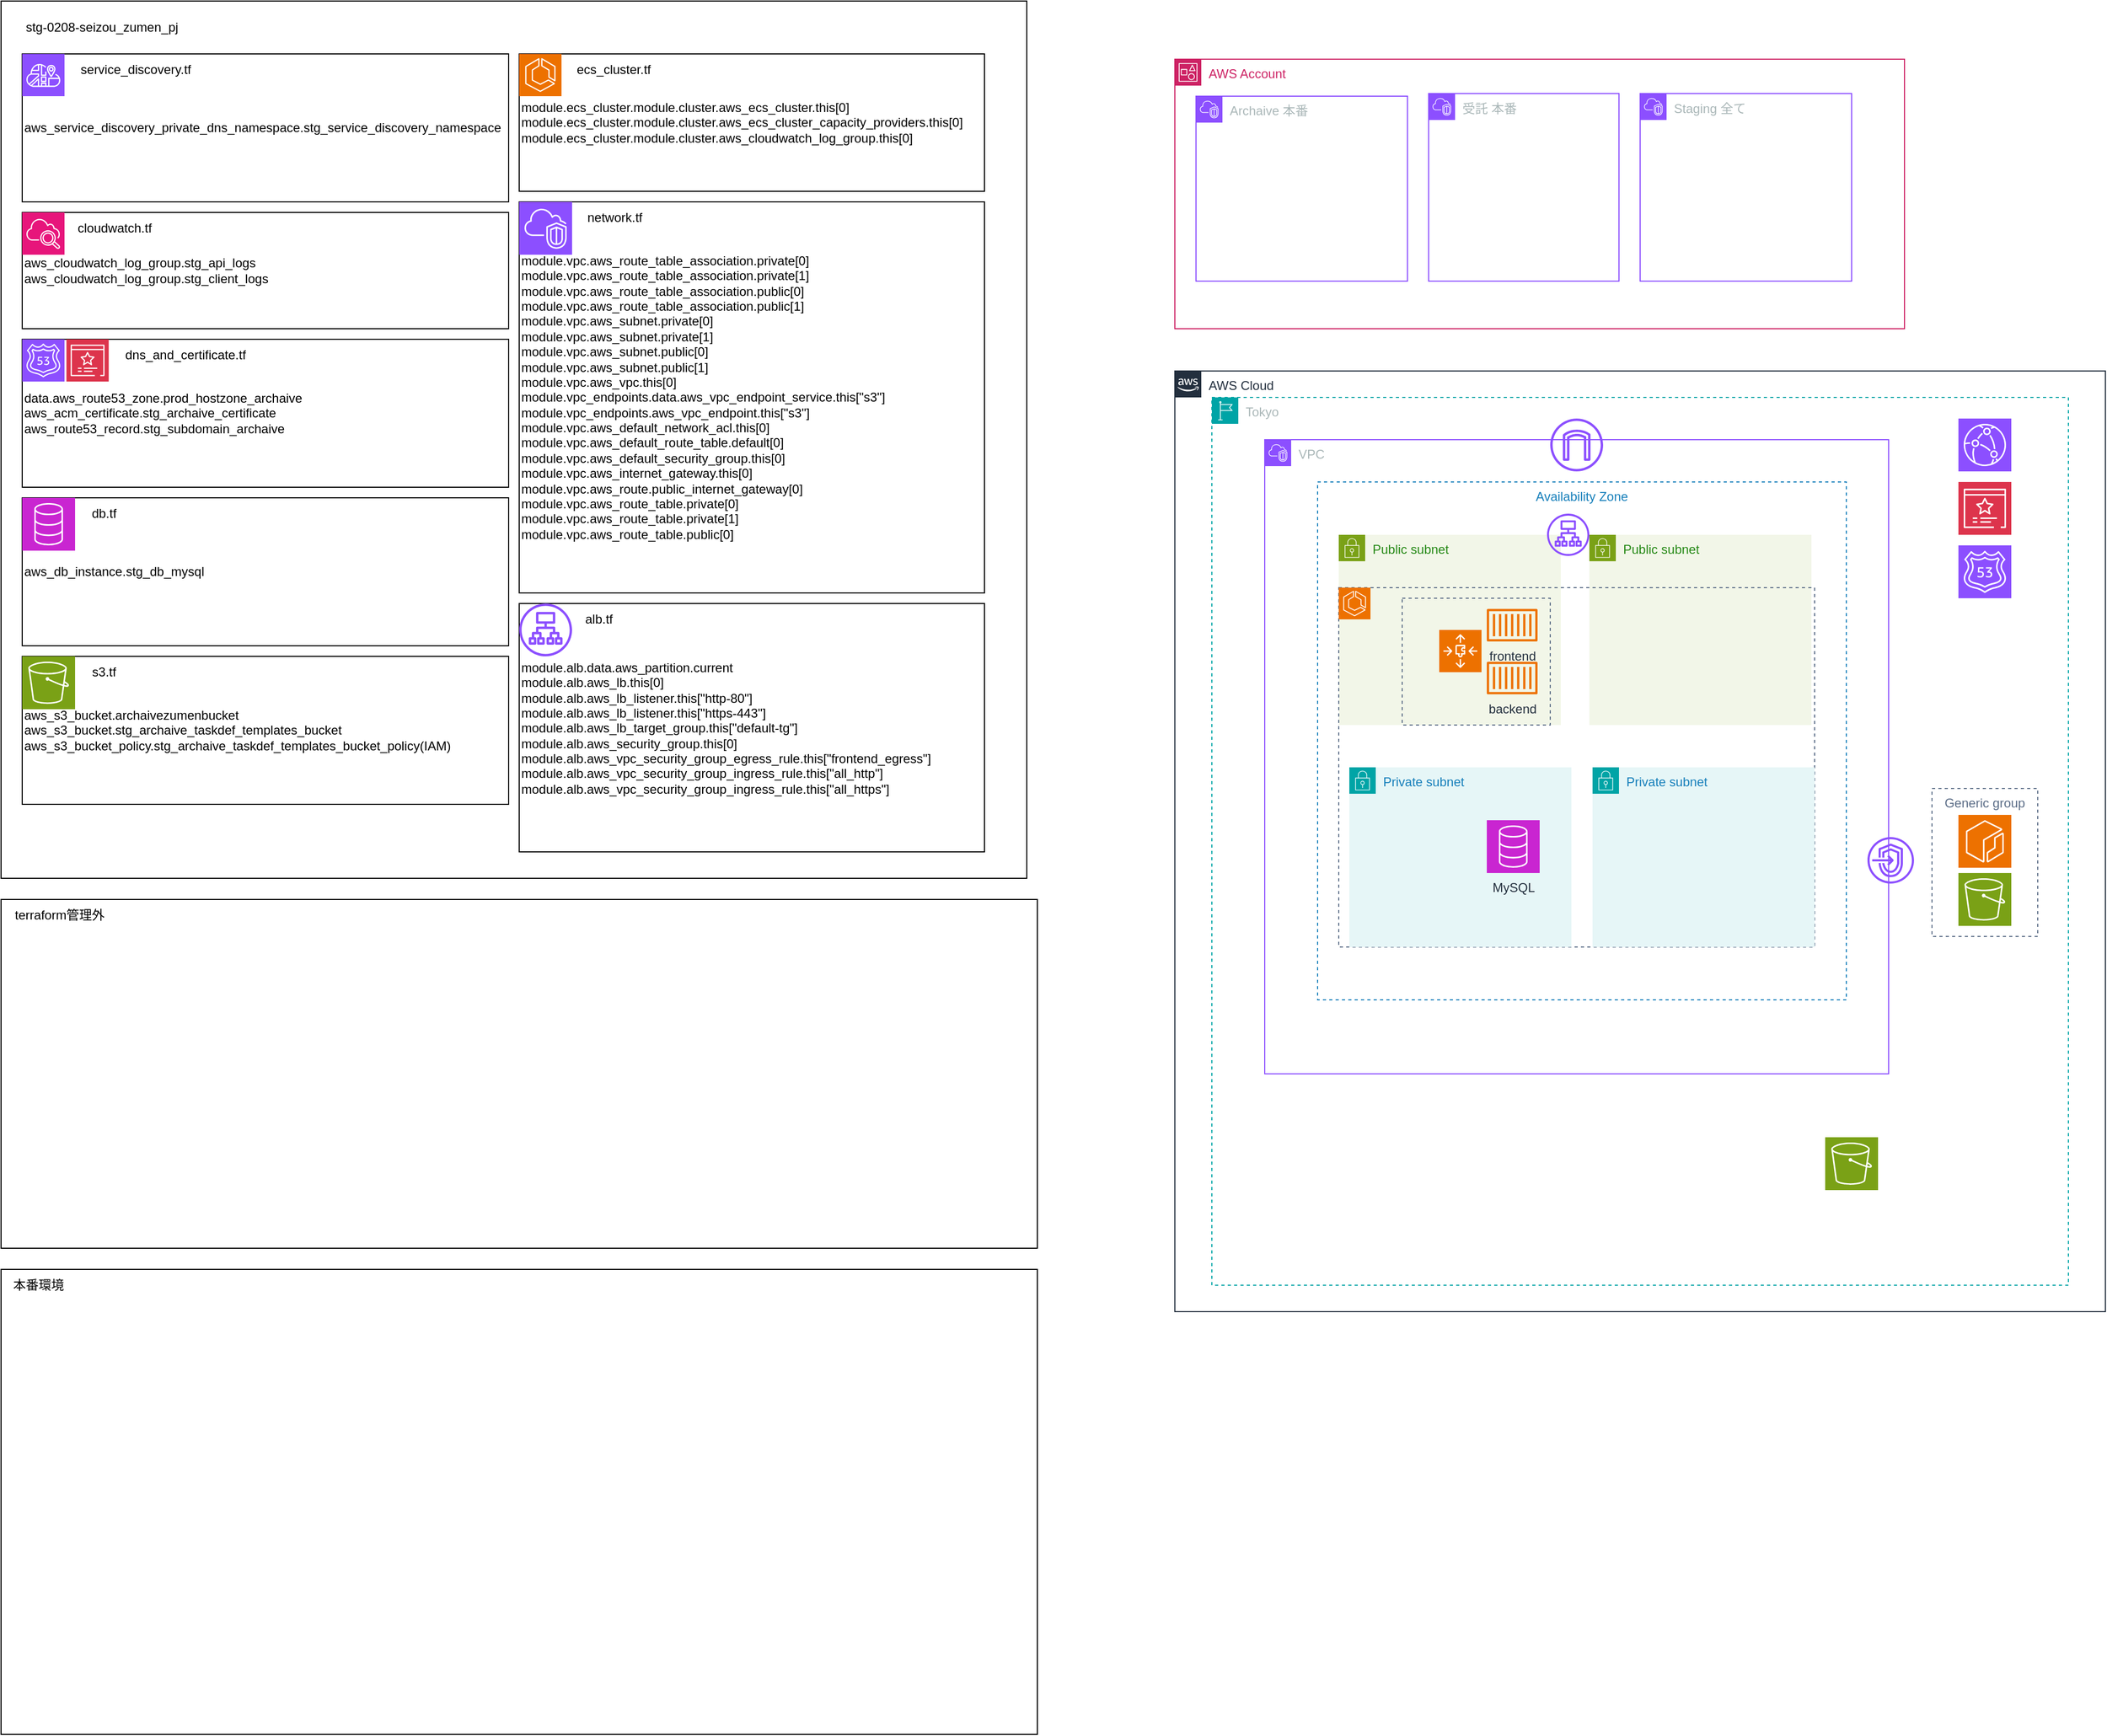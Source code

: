<mxfile version="26.2.13">
  <diagram name="ページ1" id="I1mmnMLsj8xbr34W4d1a">
    <mxGraphModel dx="2048" dy="824" grid="1" gridSize="10" guides="1" tooltips="1" connect="1" arrows="1" fold="1" page="1" pageScale="1" pageWidth="827" pageHeight="1169" math="0" shadow="0">
      <root>
        <mxCell id="0" />
        <mxCell id="1" parent="0" />
        <mxCell id="1GBH_SfIVhljW1qB09_X-55" value="" style="rounded=0;whiteSpace=wrap;html=1;" vertex="1" parent="1">
          <mxGeometry x="-680" y="870" width="980" height="330" as="geometry" />
        </mxCell>
        <mxCell id="1GBH_SfIVhljW1qB09_X-57" value="terraform管理外" style="text;html=1;align=center;verticalAlign=middle;resizable=0;points=[];autosize=1;strokeColor=none;fillColor=none;" vertex="1" parent="1">
          <mxGeometry x="-680" y="870" width="110" height="30" as="geometry" />
        </mxCell>
        <mxCell id="1GBH_SfIVhljW1qB09_X-59" value="" style="rounded=0;whiteSpace=wrap;html=1;" vertex="1" parent="1">
          <mxGeometry x="-680" y="1220" width="980" height="440" as="geometry" />
        </mxCell>
        <mxCell id="1GBH_SfIVhljW1qB09_X-60" value="本番環境" style="text;html=1;align=center;verticalAlign=middle;resizable=0;points=[];autosize=1;strokeColor=none;fillColor=none;" vertex="1" parent="1">
          <mxGeometry x="-680" y="1220" width="70" height="30" as="geometry" />
        </mxCell>
        <mxCell id="1GBH_SfIVhljW1qB09_X-67" value="" style="group" vertex="1" connectable="0" parent="1">
          <mxGeometry x="-680" y="20" width="970" height="830" as="geometry" />
        </mxCell>
        <mxCell id="1GBH_SfIVhljW1qB09_X-53" value="" style="rounded=0;whiteSpace=wrap;html=1;" vertex="1" parent="1GBH_SfIVhljW1qB09_X-67">
          <mxGeometry width="970" height="830" as="geometry" />
        </mxCell>
        <mxCell id="1GBH_SfIVhljW1qB09_X-12" value="ecs_cluster.tf&#xa;" style="group" vertex="1" connectable="0" parent="1GBH_SfIVhljW1qB09_X-67">
          <mxGeometry x="490" y="50" width="440" height="510" as="geometry" />
        </mxCell>
        <mxCell id="1GBH_SfIVhljW1qB09_X-16" value="" style="group" vertex="1" connectable="0" parent="1GBH_SfIVhljW1qB09_X-12">
          <mxGeometry width="440" height="130" as="geometry" />
        </mxCell>
        <mxCell id="1GBH_SfIVhljW1qB09_X-8" value="module.ecs_cluster.module.cluster.aws_ecs_cluster.this[0]&lt;br&gt;module.ecs_cluster.module.cluster.aws_ecs_cluster_capacity_providers.this[0]&lt;div&gt;module.ecs_cluster.module.cluster.aws_cloudwatch_log_group.this[0]&lt;/div&gt;" style="rounded=0;whiteSpace=wrap;html=1;align=left;" vertex="1" parent="1GBH_SfIVhljW1qB09_X-16">
          <mxGeometry width="440" height="130" as="geometry" />
        </mxCell>
        <mxCell id="1GBH_SfIVhljW1qB09_X-11" value="" style="sketch=0;points=[[0,0,0],[0.25,0,0],[0.5,0,0],[0.75,0,0],[1,0,0],[0,1,0],[0.25,1,0],[0.5,1,0],[0.75,1,0],[1,1,0],[0,0.25,0],[0,0.5,0],[0,0.75,0],[1,0.25,0],[1,0.5,0],[1,0.75,0]];outlineConnect=0;fontColor=#232F3E;fillColor=#ED7100;strokeColor=#ffffff;dashed=0;verticalLabelPosition=bottom;verticalAlign=top;align=center;html=1;fontSize=12;fontStyle=0;aspect=fixed;shape=mxgraph.aws4.resourceIcon;resIcon=mxgraph.aws4.ecs;" vertex="1" parent="1GBH_SfIVhljW1qB09_X-16">
          <mxGeometry width="40" height="40" as="geometry" />
        </mxCell>
        <mxCell id="1GBH_SfIVhljW1qB09_X-15" value="ecs_cluster.tf" style="text;html=1;align=center;verticalAlign=middle;resizable=0;points=[];autosize=1;strokeColor=none;fillColor=none;" vertex="1" parent="1GBH_SfIVhljW1qB09_X-16">
          <mxGeometry x="43.76" width="90" height="30" as="geometry" />
        </mxCell>
        <mxCell id="1GBH_SfIVhljW1qB09_X-37" value="" style="group" vertex="1" connectable="0" parent="1GBH_SfIVhljW1qB09_X-12">
          <mxGeometry y="140" width="440" height="370" as="geometry" />
        </mxCell>
        <mxCell id="1GBH_SfIVhljW1qB09_X-24" value="module.vpc.aws_route_table_association.private[0]&lt;br&gt;module.vpc.aws_route_table_association.private[1]&lt;br&gt;module.vpc.aws_route_table_association.public[0]&lt;br&gt;module.vpc.aws_route_table_association.public[1]&lt;br&gt;module.vpc.aws_subnet.private[0]&lt;br&gt;module.vpc.aws_subnet.private[1]&lt;br&gt;module.vpc.aws_subnet.public[0]&lt;br&gt;module.vpc.aws_subnet.public[1]&lt;br&gt;module.vpc.aws_vpc.this[0]&lt;br&gt;module.vpc_endpoints.data.aws_vpc_endpoint_service.this[&quot;s3&quot;]&lt;br&gt;module.vpc_endpoints.aws_vpc_endpoint.this[&quot;s3&quot;]&lt;div&gt;&lt;span style=&quot;text-align: center;&quot;&gt;module.vpc.aws_default_network_acl.this[0]&lt;/span&gt;&lt;br style=&quot;text-align: center;&quot;&gt;&lt;span style=&quot;text-align: center;&quot;&gt;module.vpc.aws_default_route_table.default[0]&lt;/span&gt;&lt;br style=&quot;text-align: center;&quot;&gt;&lt;span style=&quot;text-align: center;&quot;&gt;module.vpc.aws_default_security_group.this[0]&lt;/span&gt;&lt;br style=&quot;text-align: center;&quot;&gt;&lt;span style=&quot;text-align: center;&quot;&gt;module.vpc.aws_internet_gateway.this[0]&lt;/span&gt;&lt;br style=&quot;text-align: center;&quot;&gt;&lt;span style=&quot;text-align: center;&quot;&gt;module.vpc.aws_route.public_internet_gateway[0]&lt;/span&gt;&lt;br style=&quot;text-align: center;&quot;&gt;&lt;span style=&quot;text-align: center;&quot;&gt;module.vpc.aws_route_table.private[0]&lt;/span&gt;&lt;br style=&quot;text-align: center;&quot;&gt;&lt;span style=&quot;text-align: center;&quot;&gt;module.vpc.aws_route_table.private[1]&lt;/span&gt;&lt;br style=&quot;text-align: center;&quot;&gt;&lt;span style=&quot;text-align: center;&quot;&gt;module.vpc.aws_route_table.public[0]&lt;/span&gt;&lt;/div&gt;" style="rounded=0;whiteSpace=wrap;html=1;align=left;" vertex="1" parent="1GBH_SfIVhljW1qB09_X-37">
          <mxGeometry width="440" height="370" as="geometry" />
        </mxCell>
        <mxCell id="1GBH_SfIVhljW1qB09_X-35" value="" style="sketch=0;points=[[0,0,0],[0.25,0,0],[0.5,0,0],[0.75,0,0],[1,0,0],[0,1,0],[0.25,1,0],[0.5,1,0],[0.75,1,0],[1,1,0],[0,0.25,0],[0,0.5,0],[0,0.75,0],[1,0.25,0],[1,0.5,0],[1,0.75,0]];outlineConnect=0;fontColor=#232F3E;fillColor=#8C4FFF;strokeColor=#ffffff;dashed=0;verticalLabelPosition=bottom;verticalAlign=top;align=center;html=1;fontSize=12;fontStyle=0;aspect=fixed;shape=mxgraph.aws4.resourceIcon;resIcon=mxgraph.aws4.vpc;" vertex="1" parent="1GBH_SfIVhljW1qB09_X-37">
          <mxGeometry width="50" height="50" as="geometry" />
        </mxCell>
        <mxCell id="1GBH_SfIVhljW1qB09_X-36" value="network.tf" style="text;html=1;align=center;verticalAlign=middle;resizable=0;points=[];autosize=1;strokeColor=none;fillColor=none;" vertex="1" parent="1GBH_SfIVhljW1qB09_X-37">
          <mxGeometry x="50" width="80" height="30" as="geometry" />
        </mxCell>
        <mxCell id="1GBH_SfIVhljW1qB09_X-33" value="" style="group" vertex="1" connectable="0" parent="1GBH_SfIVhljW1qB09_X-67">
          <mxGeometry x="20" y="620" width="460" height="140" as="geometry" />
        </mxCell>
        <mxCell id="1GBH_SfIVhljW1qB09_X-25" value="aws_s3_bucket.archaivezumenbucket&lt;br&gt;aws_s3_bucket.stg_archaive_taskdef_templates_bucket&lt;br&gt;&lt;div style=&quot;&quot;&gt;&lt;span style=&quot;background-color: transparent; color: light-dark(rgb(0, 0, 0), rgb(255, 255, 255));&quot;&gt;aws_s3_bucket_policy.stg_archaive_taskdef_templates_bucket_policy(IAM)&lt;/span&gt;&lt;/div&gt;" style="rounded=0;whiteSpace=wrap;html=1;align=left;" vertex="1" parent="1GBH_SfIVhljW1qB09_X-33">
          <mxGeometry width="460" height="140" as="geometry" />
        </mxCell>
        <mxCell id="1GBH_SfIVhljW1qB09_X-30" value="" style="sketch=0;points=[[0,0,0],[0.25,0,0],[0.5,0,0],[0.75,0,0],[1,0,0],[0,1,0],[0.25,1,0],[0.5,1,0],[0.75,1,0],[1,1,0],[0,0.25,0],[0,0.5,0],[0,0.75,0],[1,0.25,0],[1,0.5,0],[1,0.75,0]];outlineConnect=0;fontColor=#232F3E;fillColor=#7AA116;strokeColor=#ffffff;dashed=0;verticalLabelPosition=bottom;verticalAlign=top;align=center;html=1;fontSize=12;fontStyle=0;aspect=fixed;shape=mxgraph.aws4.resourceIcon;resIcon=mxgraph.aws4.s3;" vertex="1" parent="1GBH_SfIVhljW1qB09_X-33">
          <mxGeometry width="50" height="50" as="geometry" />
        </mxCell>
        <mxCell id="1GBH_SfIVhljW1qB09_X-32" value="s3.tf" style="text;html=1;align=center;verticalAlign=middle;resizable=0;points=[];autosize=1;strokeColor=none;fillColor=none;" vertex="1" parent="1GBH_SfIVhljW1qB09_X-33">
          <mxGeometry x="52.273" width="50" height="30" as="geometry" />
        </mxCell>
        <mxCell id="1GBH_SfIVhljW1qB09_X-34" value="" style="group" vertex="1" connectable="0" parent="1GBH_SfIVhljW1qB09_X-67">
          <mxGeometry x="20" y="470" width="460" height="140" as="geometry" />
        </mxCell>
        <mxCell id="1GBH_SfIVhljW1qB09_X-26" value="aws_db_instance.stg_db_mysql" style="rounded=0;whiteSpace=wrap;html=1;align=left;" vertex="1" parent="1GBH_SfIVhljW1qB09_X-34">
          <mxGeometry width="460" height="140" as="geometry" />
        </mxCell>
        <mxCell id="1GBH_SfIVhljW1qB09_X-28" value="" style="sketch=0;points=[[0,0,0],[0.25,0,0],[0.5,0,0],[0.75,0,0],[1,0,0],[0,1,0],[0.25,1,0],[0.5,1,0],[0.75,1,0],[1,1,0],[0,0.25,0],[0,0.5,0],[0,0.75,0],[1,0.25,0],[1,0.5,0],[1,0.75,0]];outlineConnect=0;fontColor=#232F3E;fillColor=#C925D1;strokeColor=#ffffff;dashed=0;verticalLabelPosition=bottom;verticalAlign=top;align=center;html=1;fontSize=12;fontStyle=0;aspect=fixed;shape=mxgraph.aws4.resourceIcon;resIcon=mxgraph.aws4.database;" vertex="1" parent="1GBH_SfIVhljW1qB09_X-34">
          <mxGeometry width="50" height="50" as="geometry" />
        </mxCell>
        <mxCell id="1GBH_SfIVhljW1qB09_X-29" value="db.tf" style="text;html=1;align=center;verticalAlign=middle;resizable=0;points=[];autosize=1;strokeColor=none;fillColor=none;" vertex="1" parent="1GBH_SfIVhljW1qB09_X-34">
          <mxGeometry x="52.273" width="50" height="30" as="geometry" />
        </mxCell>
        <mxCell id="1GBH_SfIVhljW1qB09_X-44" value="" style="group" vertex="1" connectable="0" parent="1GBH_SfIVhljW1qB09_X-67">
          <mxGeometry x="20" y="200" width="460" height="110" as="geometry" />
        </mxCell>
        <mxCell id="1GBH_SfIVhljW1qB09_X-22" value="aws_cloudwatch_log_group.stg_api_logs&lt;br&gt;&lt;div style=&quot;&quot;&gt;&lt;span style=&quot;background-color: transparent; color: light-dark(rgb(0, 0, 0), rgb(255, 255, 255));&quot;&gt;aws_cloudwatch_log_group.stg_client_logs&lt;/span&gt;&lt;/div&gt;" style="rounded=0;whiteSpace=wrap;html=1;align=left;" vertex="1" parent="1GBH_SfIVhljW1qB09_X-44">
          <mxGeometry width="460" height="110" as="geometry" />
        </mxCell>
        <mxCell id="1GBH_SfIVhljW1qB09_X-42" value="cloudwatch.tf" style="text;html=1;align=center;verticalAlign=middle;resizable=0;points=[];autosize=1;strokeColor=none;fillColor=none;" vertex="1" parent="1GBH_SfIVhljW1qB09_X-44">
          <mxGeometry x="41.818" width="90" height="30" as="geometry" />
        </mxCell>
        <mxCell id="1GBH_SfIVhljW1qB09_X-43" value="" style="sketch=0;points=[[0,0,0],[0.25,0,0],[0.5,0,0],[0.75,0,0],[1,0,0],[0,1,0],[0.25,1,0],[0.5,1,0],[0.75,1,0],[1,1,0],[0,0.25,0],[0,0.5,0],[0,0.75,0],[1,0.25,0],[1,0.5,0],[1,0.75,0]];points=[[0,0,0],[0.25,0,0],[0.5,0,0],[0.75,0,0],[1,0,0],[0,1,0],[0.25,1,0],[0.5,1,0],[0.75,1,0],[1,1,0],[0,0.25,0],[0,0.5,0],[0,0.75,0],[1,0.25,0],[1,0.5,0],[1,0.75,0]];outlineConnect=0;fontColor=#232F3E;fillColor=#E7157B;strokeColor=#ffffff;dashed=0;verticalLabelPosition=bottom;verticalAlign=top;align=center;html=1;fontSize=12;fontStyle=0;aspect=fixed;shape=mxgraph.aws4.resourceIcon;resIcon=mxgraph.aws4.cloudwatch_2;" vertex="1" parent="1GBH_SfIVhljW1qB09_X-44">
          <mxGeometry width="40" height="40" as="geometry" />
        </mxCell>
        <mxCell id="1GBH_SfIVhljW1qB09_X-48" value="" style="group" vertex="1" connectable="0" parent="1GBH_SfIVhljW1qB09_X-67">
          <mxGeometry x="20" y="320" width="460" height="140" as="geometry" />
        </mxCell>
        <mxCell id="1GBH_SfIVhljW1qB09_X-21" value="data.aws_route53_zone.prod_hostzone_archaive&lt;br&gt;&lt;div style=&quot;&quot;&gt;&lt;span style=&quot;background-color: transparent; color: light-dark(rgb(0, 0, 0), rgb(255, 255, 255));&quot;&gt;aws_acm_certificate.stg_archaive_certificate&lt;/span&gt;&lt;/div&gt;aws_route53_record.stg_subdomain_archaive" style="rounded=0;whiteSpace=wrap;html=1;align=left;" vertex="1" parent="1GBH_SfIVhljW1qB09_X-48">
          <mxGeometry width="460" height="140" as="geometry" />
        </mxCell>
        <mxCell id="1GBH_SfIVhljW1qB09_X-45" value="" style="sketch=0;points=[[0,0,0],[0.25,0,0],[0.5,0,0],[0.75,0,0],[1,0,0],[0,1,0],[0.25,1,0],[0.5,1,0],[0.75,1,0],[1,1,0],[0,0.25,0],[0,0.5,0],[0,0.75,0],[1,0.25,0],[1,0.5,0],[1,0.75,0]];outlineConnect=0;fontColor=#232F3E;fillColor=#8C4FFF;strokeColor=#ffffff;dashed=0;verticalLabelPosition=bottom;verticalAlign=top;align=center;html=1;fontSize=12;fontStyle=0;aspect=fixed;shape=mxgraph.aws4.resourceIcon;resIcon=mxgraph.aws4.route_53;" vertex="1" parent="1GBH_SfIVhljW1qB09_X-48">
          <mxGeometry width="40" height="40" as="geometry" />
        </mxCell>
        <mxCell id="1GBH_SfIVhljW1qB09_X-46" value="" style="sketch=0;points=[[0,0,0],[0.25,0,0],[0.5,0,0],[0.75,0,0],[1,0,0],[0,1,0],[0.25,1,0],[0.5,1,0],[0.75,1,0],[1,1,0],[0,0.25,0],[0,0.5,0],[0,0.75,0],[1,0.25,0],[1,0.5,0],[1,0.75,0]];outlineConnect=0;fontColor=#232F3E;fillColor=#DD344C;strokeColor=#ffffff;dashed=0;verticalLabelPosition=bottom;verticalAlign=top;align=center;html=1;fontSize=12;fontStyle=0;aspect=fixed;shape=mxgraph.aws4.resourceIcon;resIcon=mxgraph.aws4.certificate_manager_3;" vertex="1" parent="1GBH_SfIVhljW1qB09_X-48">
          <mxGeometry x="41.818" width="40" height="40" as="geometry" />
        </mxCell>
        <mxCell id="1GBH_SfIVhljW1qB09_X-47" value="dns_and_certificate.tf" style="text;html=1;align=center;verticalAlign=middle;resizable=0;points=[];autosize=1;strokeColor=none;fillColor=none;" vertex="1" parent="1GBH_SfIVhljW1qB09_X-48">
          <mxGeometry x="83.636" width="140" height="30" as="geometry" />
        </mxCell>
        <mxCell id="1GBH_SfIVhljW1qB09_X-51" value="" style="group" vertex="1" connectable="0" parent="1GBH_SfIVhljW1qB09_X-67">
          <mxGeometry x="20" y="50" width="460" height="140" as="geometry" />
        </mxCell>
        <mxCell id="1GBH_SfIVhljW1qB09_X-20" value="aws_service_discovery_private_dns_namespace.stg_service_discovery_namespace" style="rounded=0;whiteSpace=wrap;html=1;align=left;" vertex="1" parent="1GBH_SfIVhljW1qB09_X-51">
          <mxGeometry width="460" height="140" as="geometry" />
        </mxCell>
        <mxCell id="1GBH_SfIVhljW1qB09_X-49" value="" style="sketch=0;points=[[0,0,0],[0.25,0,0],[0.5,0,0],[0.75,0,0],[1,0,0],[0,1,0],[0.25,1,0],[0.5,1,0],[0.75,1,0],[1,1,0],[0,0.25,0],[0,0.5,0],[0,0.75,0],[1,0.25,0],[1,0.5,0],[1,0.75,0]];outlineConnect=0;fontColor=#232F3E;fillColor=#8C4FFF;strokeColor=#ffffff;dashed=0;verticalLabelPosition=bottom;verticalAlign=top;align=center;html=1;fontSize=12;fontStyle=0;aspect=fixed;shape=mxgraph.aws4.resourceIcon;resIcon=mxgraph.aws4.cloud_map;" vertex="1" parent="1GBH_SfIVhljW1qB09_X-51">
          <mxGeometry width="40" height="40" as="geometry" />
        </mxCell>
        <mxCell id="1GBH_SfIVhljW1qB09_X-50" value="service_discovery.tf" style="text;html=1;align=center;verticalAlign=middle;resizable=0;points=[];autosize=1;strokeColor=none;fillColor=none;" vertex="1" parent="1GBH_SfIVhljW1qB09_X-51">
          <mxGeometry x="41.818" width="130" height="30" as="geometry" />
        </mxCell>
        <mxCell id="1GBH_SfIVhljW1qB09_X-52" value="" style="group" vertex="1" connectable="0" parent="1GBH_SfIVhljW1qB09_X-67">
          <mxGeometry x="490" y="570" width="440" height="235" as="geometry" />
        </mxCell>
        <mxCell id="1GBH_SfIVhljW1qB09_X-23" value="module.alb.data.aws_partition.current&lt;br&gt;module.alb.aws_lb.this[0]&lt;br&gt;module.alb.aws_lb_listener.this[&quot;http-80&quot;]&lt;br&gt;module.alb.aws_lb_listener.this[&quot;https-443&quot;]&lt;br&gt;module.alb.aws_lb_target_group.this[&quot;default-tg&quot;]&lt;br&gt;module.alb.aws_security_group.this[0]&lt;br&gt;module.alb.aws_vpc_security_group_egress_rule.this[&quot;frontend_egress&quot;]&lt;br&gt;module.alb.aws_vpc_security_group_ingress_rule.this[&quot;all_http&quot;]&lt;br&gt;&lt;div style=&quot;&quot;&gt;&lt;span style=&quot;background-color: transparent; color: light-dark(rgb(0, 0, 0), rgb(255, 255, 255));&quot;&gt;module.alb.aws_vpc_security_group_ingress_rule.this[&quot;all_https&quot;]&lt;/span&gt;&lt;/div&gt;" style="rounded=0;whiteSpace=wrap;html=1;align=left;" vertex="1" parent="1GBH_SfIVhljW1qB09_X-52">
          <mxGeometry width="440" height="235" as="geometry" />
        </mxCell>
        <mxCell id="1GBH_SfIVhljW1qB09_X-38" value="" style="sketch=0;outlineConnect=0;fontColor=#232F3E;gradientColor=none;fillColor=#8C4FFF;strokeColor=none;dashed=0;verticalLabelPosition=bottom;verticalAlign=top;align=center;html=1;fontSize=12;fontStyle=0;aspect=fixed;pointerEvents=1;shape=mxgraph.aws4.application_load_balancer;" vertex="1" parent="1GBH_SfIVhljW1qB09_X-52">
          <mxGeometry width="50" height="50" as="geometry" />
        </mxCell>
        <mxCell id="1GBH_SfIVhljW1qB09_X-39" value="alb.tf" style="text;html=1;align=center;verticalAlign=middle;resizable=0;points=[];autosize=1;strokeColor=none;fillColor=none;" vertex="1" parent="1GBH_SfIVhljW1qB09_X-52">
          <mxGeometry x="50" width="50" height="30" as="geometry" />
        </mxCell>
        <mxCell id="1GBH_SfIVhljW1qB09_X-54" value="stg-0208-seizou_zumen_pj" style="text;html=1;align=center;verticalAlign=middle;resizable=0;points=[];autosize=1;strokeColor=none;fillColor=none;" vertex="1" parent="1GBH_SfIVhljW1qB09_X-67">
          <mxGeometry x="10" y="10" width="170" height="30" as="geometry" />
        </mxCell>
        <mxCell id="1GBH_SfIVhljW1qB09_X-72" value="AWS Account" style="points=[[0,0],[0.25,0],[0.5,0],[0.75,0],[1,0],[1,0.25],[1,0.5],[1,0.75],[1,1],[0.75,1],[0.5,1],[0.25,1],[0,1],[0,0.75],[0,0.5],[0,0.25]];outlineConnect=0;gradientColor=none;html=1;whiteSpace=wrap;fontSize=12;fontStyle=0;container=1;pointerEvents=0;collapsible=0;recursiveResize=0;shape=mxgraph.aws4.group;grIcon=mxgraph.aws4.group_account;strokeColor=#CD2264;fillColor=none;verticalAlign=top;align=left;spacingLeft=30;fontColor=#CD2264;dashed=0;" vertex="1" parent="1">
          <mxGeometry x="430" y="75" width="690" height="255" as="geometry" />
        </mxCell>
        <mxCell id="1GBH_SfIVhljW1qB09_X-69" value="Archaive 本番" style="points=[[0,0],[0.25,0],[0.5,0],[0.75,0],[1,0],[1,0.25],[1,0.5],[1,0.75],[1,1],[0.75,1],[0.5,1],[0.25,1],[0,1],[0,0.75],[0,0.5],[0,0.25]];outlineConnect=0;gradientColor=none;html=1;whiteSpace=wrap;fontSize=12;fontStyle=0;container=1;pointerEvents=0;collapsible=0;recursiveResize=0;shape=mxgraph.aws4.group;grIcon=mxgraph.aws4.group_vpc2;strokeColor=#8C4FFF;fillColor=none;verticalAlign=top;align=left;spacingLeft=30;fontColor=#AAB7B8;dashed=0;" vertex="1" parent="1GBH_SfIVhljW1qB09_X-72">
          <mxGeometry x="20" y="35" width="200" height="175" as="geometry" />
        </mxCell>
        <mxCell id="1GBH_SfIVhljW1qB09_X-71" value="受託 本番" style="points=[[0,0],[0.25,0],[0.5,0],[0.75,0],[1,0],[1,0.25],[1,0.5],[1,0.75],[1,1],[0.75,1],[0.5,1],[0.25,1],[0,1],[0,0.75],[0,0.5],[0,0.25]];outlineConnect=0;gradientColor=none;html=1;whiteSpace=wrap;fontSize=12;fontStyle=0;container=1;pointerEvents=0;collapsible=0;recursiveResize=0;shape=mxgraph.aws4.group;grIcon=mxgraph.aws4.group_vpc2;strokeColor=#8C4FFF;fillColor=none;verticalAlign=top;align=left;spacingLeft=30;fontColor=#AAB7B8;dashed=0;" vertex="1" parent="1GBH_SfIVhljW1qB09_X-72">
          <mxGeometry x="240" y="32.5" width="180" height="177.5" as="geometry" />
        </mxCell>
        <mxCell id="1GBH_SfIVhljW1qB09_X-70" value="Staging 全て" style="points=[[0,0],[0.25,0],[0.5,0],[0.75,0],[1,0],[1,0.25],[1,0.5],[1,0.75],[1,1],[0.75,1],[0.5,1],[0.25,1],[0,1],[0,0.75],[0,0.5],[0,0.25]];outlineConnect=0;gradientColor=none;html=1;whiteSpace=wrap;fontSize=12;fontStyle=0;container=1;pointerEvents=0;collapsible=0;recursiveResize=0;shape=mxgraph.aws4.group;grIcon=mxgraph.aws4.group_vpc2;strokeColor=#8C4FFF;fillColor=none;verticalAlign=top;align=left;spacingLeft=30;fontColor=#AAB7B8;dashed=0;" vertex="1" parent="1GBH_SfIVhljW1qB09_X-72">
          <mxGeometry x="440" y="32.5" width="200" height="177.5" as="geometry" />
        </mxCell>
        <mxCell id="1GBH_SfIVhljW1qB09_X-102" value="" style="group" vertex="1" connectable="0" parent="1">
          <mxGeometry x="430" y="370" width="880" height="890" as="geometry" />
        </mxCell>
        <mxCell id="1GBH_SfIVhljW1qB09_X-74" value="AWS Cloud" style="points=[[0,0],[0.25,0],[0.5,0],[0.75,0],[1,0],[1,0.25],[1,0.5],[1,0.75],[1,1],[0.75,1],[0.5,1],[0.25,1],[0,1],[0,0.75],[0,0.5],[0,0.25]];outlineConnect=0;gradientColor=none;html=1;whiteSpace=wrap;fontSize=12;fontStyle=0;container=0;pointerEvents=0;collapsible=0;recursiveResize=0;shape=mxgraph.aws4.group;grIcon=mxgraph.aws4.group_aws_cloud_alt;strokeColor=#232F3E;fillColor=none;verticalAlign=top;align=left;spacingLeft=30;fontColor=#232F3E;dashed=0;" vertex="1" parent="1GBH_SfIVhljW1qB09_X-102">
          <mxGeometry width="880" height="890" as="geometry" />
        </mxCell>
        <mxCell id="1GBH_SfIVhljW1qB09_X-76" value="&lt;font color=&quot;#aab7b8&quot;&gt;Tokyo&lt;/font&gt;&lt;div&gt;&lt;font color=&quot;#aab7b8&quot;&gt;&lt;br&gt;&lt;/font&gt;&lt;/div&gt;" style="points=[[0,0],[0.25,0],[0.5,0],[0.75,0],[1,0],[1,0.25],[1,0.5],[1,0.75],[1,1],[0.75,1],[0.5,1],[0.25,1],[0,1],[0,0.75],[0,0.5],[0,0.25]];outlineConnect=0;gradientColor=none;html=1;whiteSpace=wrap;fontSize=12;fontStyle=0;container=1;pointerEvents=0;collapsible=0;recursiveResize=0;shape=mxgraph.aws4.group;grIcon=mxgraph.aws4.group_region;strokeColor=#00A4A6;fillColor=none;verticalAlign=top;align=left;spacingLeft=30;fontColor=#147EBA;dashed=1;" vertex="1" parent="1GBH_SfIVhljW1qB09_X-102">
          <mxGeometry x="35" y="25" width="810" height="840" as="geometry" />
        </mxCell>
        <mxCell id="1GBH_SfIVhljW1qB09_X-89" value="" style="sketch=0;points=[[0,0,0],[0.25,0,0],[0.5,0,0],[0.75,0,0],[1,0,0],[0,1,0],[0.25,1,0],[0.5,1,0],[0.75,1,0],[1,1,0],[0,0.25,0],[0,0.5,0],[0,0.75,0],[1,0.25,0],[1,0.5,0],[1,0.75,0]];outlineConnect=0;fontColor=#232F3E;fillColor=#7AA116;strokeColor=#ffffff;dashed=0;verticalLabelPosition=bottom;verticalAlign=top;align=center;html=1;fontSize=12;fontStyle=0;aspect=fixed;shape=mxgraph.aws4.resourceIcon;resIcon=mxgraph.aws4.s3;" vertex="1" parent="1GBH_SfIVhljW1qB09_X-76">
          <mxGeometry x="580" y="700" width="50" height="50" as="geometry" />
        </mxCell>
        <mxCell id="1GBH_SfIVhljW1qB09_X-101" value="" style="group" vertex="1" connectable="0" parent="1GBH_SfIVhljW1qB09_X-76">
          <mxGeometry x="50" y="20" width="731" height="620" as="geometry" />
        </mxCell>
        <mxCell id="1GBH_SfIVhljW1qB09_X-75" value="VPC" style="points=[[0,0],[0.25,0],[0.5,0],[0.75,0],[1,0],[1,0.25],[1,0.5],[1,0.75],[1,1],[0.75,1],[0.5,1],[0.25,1],[0,1],[0,0.75],[0,0.5],[0,0.25]];outlineConnect=0;gradientColor=none;html=1;whiteSpace=wrap;fontSize=12;fontStyle=0;container=0;pointerEvents=0;collapsible=0;recursiveResize=0;shape=mxgraph.aws4.group;grIcon=mxgraph.aws4.group_vpc2;strokeColor=#8C4FFF;fillColor=none;verticalAlign=top;align=left;spacingLeft=30;fontColor=#AAB7B8;dashed=0;movable=0;resizable=0;rotatable=0;deletable=0;editable=0;locked=1;connectable=0;" vertex="1" parent="1GBH_SfIVhljW1qB09_X-101">
          <mxGeometry y="20" width="590" height="600" as="geometry" />
        </mxCell>
        <mxCell id="1GBH_SfIVhljW1qB09_X-78" value="" style="sketch=0;points=[[0,0,0],[0.25,0,0],[0.5,0,0],[0.75,0,0],[1,0,0],[0,1,0],[0.25,1,0],[0.5,1,0],[0.75,1,0],[1,1,0],[0,0.25,0],[0,0.5,0],[0,0.75,0],[1,0.25,0],[1,0.5,0],[1,0.75,0]];outlineConnect=0;fontColor=#232F3E;fillColor=#ED7100;strokeColor=#ffffff;dashed=0;verticalLabelPosition=bottom;verticalAlign=top;align=center;html=1;fontSize=12;fontStyle=0;aspect=fixed;shape=mxgraph.aws4.resourceIcon;resIcon=mxgraph.aws4.ecr;" vertex="1" parent="1GBH_SfIVhljW1qB09_X-101">
          <mxGeometry x="656" y="375" width="50" height="50" as="geometry" />
        </mxCell>
        <mxCell id="1GBH_SfIVhljW1qB09_X-79" value="" style="sketch=0;points=[[0,0,0],[0.25,0,0],[0.5,0,0],[0.75,0,0],[1,0,0],[0,1,0],[0.25,1,0],[0.5,1,0],[0.75,1,0],[1,1,0],[0,0.25,0],[0,0.5,0],[0,0.75,0],[1,0.25,0],[1,0.5,0],[1,0.75,0]];outlineConnect=0;fontColor=#232F3E;fillColor=#8C4FFF;strokeColor=#ffffff;dashed=0;verticalLabelPosition=bottom;verticalAlign=top;align=center;html=1;fontSize=12;fontStyle=0;aspect=fixed;shape=mxgraph.aws4.resourceIcon;resIcon=mxgraph.aws4.cloudfront;" vertex="1" parent="1GBH_SfIVhljW1qB09_X-101">
          <mxGeometry x="656" width="50" height="50" as="geometry" />
        </mxCell>
        <mxCell id="1GBH_SfIVhljW1qB09_X-80" value="" style="sketch=0;points=[[0,0,0],[0.25,0,0],[0.5,0,0],[0.75,0,0],[1,0,0],[0,1,0],[0.25,1,0],[0.5,1,0],[0.75,1,0],[1,1,0],[0,0.25,0],[0,0.5,0],[0,0.75,0],[1,0.25,0],[1,0.5,0],[1,0.75,0]];outlineConnect=0;fontColor=#232F3E;fillColor=#DD344C;strokeColor=#ffffff;dashed=0;verticalLabelPosition=bottom;verticalAlign=top;align=center;html=1;fontSize=12;fontStyle=0;aspect=fixed;shape=mxgraph.aws4.resourceIcon;resIcon=mxgraph.aws4.certificate_manager_3;" vertex="1" parent="1GBH_SfIVhljW1qB09_X-101">
          <mxGeometry x="656" y="60" width="50" height="50" as="geometry" />
        </mxCell>
        <mxCell id="1GBH_SfIVhljW1qB09_X-81" value="" style="sketch=0;points=[[0,0,0],[0.25,0,0],[0.5,0,0],[0.75,0,0],[1,0,0],[0,1,0],[0.25,1,0],[0.5,1,0],[0.75,1,0],[1,1,0],[0,0.25,0],[0,0.5,0],[0,0.75,0],[1,0.25,0],[1,0.5,0],[1,0.75,0]];outlineConnect=0;fontColor=#232F3E;fillColor=#8C4FFF;strokeColor=#ffffff;dashed=0;verticalLabelPosition=bottom;verticalAlign=top;align=center;html=1;fontSize=12;fontStyle=0;aspect=fixed;shape=mxgraph.aws4.resourceIcon;resIcon=mxgraph.aws4.route_53;" vertex="1" parent="1GBH_SfIVhljW1qB09_X-101">
          <mxGeometry x="656" y="120" width="50" height="50" as="geometry" />
        </mxCell>
        <mxCell id="1GBH_SfIVhljW1qB09_X-82" value="" style="sketch=0;points=[[0,0,0],[0.25,0,0],[0.5,0,0],[0.75,0,0],[1,0,0],[0,1,0],[0.25,1,0],[0.5,1,0],[0.75,1,0],[1,1,0],[0,0.25,0],[0,0.5,0],[0,0.75,0],[1,0.25,0],[1,0.5,0],[1,0.75,0]];outlineConnect=0;fontColor=#232F3E;fillColor=#7AA116;strokeColor=#ffffff;dashed=0;verticalLabelPosition=bottom;verticalAlign=top;align=center;html=1;fontSize=12;fontStyle=0;aspect=fixed;shape=mxgraph.aws4.resourceIcon;resIcon=mxgraph.aws4.s3;" vertex="1" parent="1GBH_SfIVhljW1qB09_X-101">
          <mxGeometry x="656" y="430" width="50" height="50" as="geometry" />
        </mxCell>
        <mxCell id="1GBH_SfIVhljW1qB09_X-83" value="Generic group" style="fillColor=none;strokeColor=#5A6C86;dashed=1;verticalAlign=top;fontStyle=0;fontColor=#5A6C86;whiteSpace=wrap;html=1;" vertex="1" parent="1GBH_SfIVhljW1qB09_X-101">
          <mxGeometry x="631" y="350" width="100" height="140" as="geometry" />
        </mxCell>
        <mxCell id="1GBH_SfIVhljW1qB09_X-77" value="" style="sketch=0;outlineConnect=0;fontColor=#232F3E;gradientColor=none;fillColor=#8C4FFF;strokeColor=none;dashed=0;verticalLabelPosition=bottom;verticalAlign=top;align=center;html=1;fontSize=12;fontStyle=0;aspect=fixed;pointerEvents=1;shape=mxgraph.aws4.internet_gateway;movable=0;resizable=0;rotatable=0;deletable=0;editable=0;locked=1;connectable=0;" vertex="1" parent="1GBH_SfIVhljW1qB09_X-101">
          <mxGeometry x="270" width="50" height="50" as="geometry" />
        </mxCell>
        <mxCell id="1GBH_SfIVhljW1qB09_X-84" value="Availability Zone" style="fillColor=none;strokeColor=#147EBA;dashed=1;verticalAlign=top;fontStyle=0;fontColor=#147EBA;whiteSpace=wrap;html=1;movable=1;resizable=1;rotatable=1;deletable=1;editable=1;locked=0;connectable=1;" vertex="1" parent="1GBH_SfIVhljW1qB09_X-101">
          <mxGeometry x="50" y="60" width="500" height="490" as="geometry" />
        </mxCell>
        <mxCell id="1GBH_SfIVhljW1qB09_X-85" value="Public subnet" style="points=[[0,0],[0.25,0],[0.5,0],[0.75,0],[1,0],[1,0.25],[1,0.5],[1,0.75],[1,1],[0.75,1],[0.5,1],[0.25,1],[0,1],[0,0.75],[0,0.5],[0,0.25]];outlineConnect=0;gradientColor=none;html=1;whiteSpace=wrap;fontSize=12;fontStyle=0;container=1;pointerEvents=0;collapsible=0;recursiveResize=0;shape=mxgraph.aws4.group;grIcon=mxgraph.aws4.group_security_group;grStroke=0;strokeColor=#7AA116;fillColor=#F2F6E8;verticalAlign=top;align=left;spacingLeft=30;fontColor=#248814;dashed=0;movable=1;resizable=1;rotatable=1;deletable=1;editable=1;locked=0;connectable=1;" vertex="1" parent="1GBH_SfIVhljW1qB09_X-101">
          <mxGeometry x="70" y="110" width="210" height="180" as="geometry" />
        </mxCell>
        <mxCell id="1GBH_SfIVhljW1qB09_X-86" value="Public subnet" style="points=[[0,0],[0.25,0],[0.5,0],[0.75,0],[1,0],[1,0.25],[1,0.5],[1,0.75],[1,1],[0.75,1],[0.5,1],[0.25,1],[0,1],[0,0.75],[0,0.5],[0,0.25]];outlineConnect=0;gradientColor=none;html=1;whiteSpace=wrap;fontSize=12;fontStyle=0;container=1;pointerEvents=0;collapsible=0;recursiveResize=0;shape=mxgraph.aws4.group;grIcon=mxgraph.aws4.group_security_group;grStroke=0;strokeColor=#7AA116;fillColor=#F2F6E8;verticalAlign=top;align=left;spacingLeft=30;fontColor=#248814;dashed=0;movable=1;resizable=1;rotatable=1;deletable=1;editable=1;locked=0;connectable=1;" vertex="1" parent="1GBH_SfIVhljW1qB09_X-101">
          <mxGeometry x="307" y="110" width="210" height="180" as="geometry" />
        </mxCell>
        <mxCell id="1GBH_SfIVhljW1qB09_X-93" value="" style="fillColor=none;strokeColor=#5A6C86;dashed=1;verticalAlign=top;fontStyle=0;fontColor=#5A6C86;whiteSpace=wrap;html=1;" vertex="1" parent="1GBH_SfIVhljW1qB09_X-101">
          <mxGeometry x="70" y="160" width="450" height="340" as="geometry" />
        </mxCell>
        <mxCell id="1GBH_SfIVhljW1qB09_X-87" value="Private subnet" style="points=[[0,0],[0.25,0],[0.5,0],[0.75,0],[1,0],[1,0.25],[1,0.5],[1,0.75],[1,1],[0.75,1],[0.5,1],[0.25,1],[0,1],[0,0.75],[0,0.5],[0,0.25]];outlineConnect=0;gradientColor=none;html=1;whiteSpace=wrap;fontSize=12;fontStyle=0;container=1;pointerEvents=0;collapsible=0;recursiveResize=0;shape=mxgraph.aws4.group;grIcon=mxgraph.aws4.group_security_group;grStroke=0;strokeColor=#00A4A6;fillColor=#E6F6F7;verticalAlign=top;align=left;spacingLeft=30;fontColor=#147EBA;dashed=0;movable=1;resizable=1;rotatable=1;deletable=1;editable=1;locked=0;connectable=1;" vertex="1" parent="1GBH_SfIVhljW1qB09_X-101">
          <mxGeometry x="80" y="330" width="210" height="170" as="geometry" />
        </mxCell>
        <mxCell id="1GBH_SfIVhljW1qB09_X-88" value="Private subnet" style="points=[[0,0],[0.25,0],[0.5,0],[0.75,0],[1,0],[1,0.25],[1,0.5],[1,0.75],[1,1],[0.75,1],[0.5,1],[0.25,1],[0,1],[0,0.75],[0,0.5],[0,0.25]];outlineConnect=0;gradientColor=none;html=1;whiteSpace=wrap;fontSize=12;fontStyle=0;container=1;pointerEvents=0;collapsible=0;recursiveResize=0;shape=mxgraph.aws4.group;grIcon=mxgraph.aws4.group_security_group;grStroke=0;strokeColor=#00A4A6;fillColor=#E6F6F7;verticalAlign=top;align=left;spacingLeft=30;fontColor=#147EBA;dashed=0;movable=1;resizable=1;rotatable=1;deletable=1;editable=1;locked=0;connectable=1;" vertex="1" parent="1GBH_SfIVhljW1qB09_X-101">
          <mxGeometry x="310" y="330" width="210" height="170" as="geometry" />
        </mxCell>
        <mxCell id="1GBH_SfIVhljW1qB09_X-90" value="" style="sketch=0;points=[[0,0,0],[0.25,0,0],[0.5,0,0],[0.75,0,0],[1,0,0],[0,1,0],[0.25,1,0],[0.5,1,0],[0.75,1,0],[1,1,0],[0,0.25,0],[0,0.5,0],[0,0.75,0],[1,0.25,0],[1,0.5,0],[1,0.75,0]];outlineConnect=0;fontColor=#232F3E;fillColor=#ED7100;strokeColor=#ffffff;dashed=0;verticalLabelPosition=bottom;verticalAlign=top;align=center;html=1;fontSize=12;fontStyle=0;aspect=fixed;shape=mxgraph.aws4.resourceIcon;resIcon=mxgraph.aws4.ecs;" vertex="1" parent="1GBH_SfIVhljW1qB09_X-101">
          <mxGeometry x="70" y="160" width="30" height="30" as="geometry" />
        </mxCell>
        <mxCell id="1GBH_SfIVhljW1qB09_X-91" value="frontend" style="sketch=0;outlineConnect=0;fontColor=#232F3E;gradientColor=none;fillColor=#ED7100;strokeColor=none;dashed=0;verticalLabelPosition=bottom;verticalAlign=top;align=center;html=1;fontSize=12;fontStyle=0;aspect=fixed;pointerEvents=1;shape=mxgraph.aws4.container_1;" vertex="1" parent="1GBH_SfIVhljW1qB09_X-101">
          <mxGeometry x="210" y="180" width="48" height="31" as="geometry" />
        </mxCell>
        <mxCell id="1GBH_SfIVhljW1qB09_X-92" value="backend" style="sketch=0;outlineConnect=0;fontColor=#232F3E;gradientColor=none;fillColor=#ED7100;strokeColor=none;dashed=0;verticalLabelPosition=bottom;verticalAlign=top;align=center;html=1;fontSize=12;fontStyle=0;aspect=fixed;pointerEvents=1;shape=mxgraph.aws4.container_1;" vertex="1" parent="1GBH_SfIVhljW1qB09_X-101">
          <mxGeometry x="210" y="230" width="48" height="31" as="geometry" />
        </mxCell>
        <mxCell id="1GBH_SfIVhljW1qB09_X-94" value="MySQL" style="sketch=0;points=[[0,0,0],[0.25,0,0],[0.5,0,0],[0.75,0,0],[1,0,0],[0,1,0],[0.25,1,0],[0.5,1,0],[0.75,1,0],[1,1,0],[0,0.25,0],[0,0.5,0],[0,0.75,0],[1,0.25,0],[1,0.5,0],[1,0.75,0]];outlineConnect=0;fontColor=#232F3E;fillColor=#C925D1;strokeColor=#ffffff;dashed=0;verticalLabelPosition=bottom;verticalAlign=top;align=center;html=1;fontSize=12;fontStyle=0;aspect=fixed;shape=mxgraph.aws4.resourceIcon;resIcon=mxgraph.aws4.database;" vertex="1" parent="1GBH_SfIVhljW1qB09_X-101">
          <mxGeometry x="210" y="380" width="50" height="50" as="geometry" />
        </mxCell>
        <mxCell id="1GBH_SfIVhljW1qB09_X-95" value="" style="sketch=0;outlineConnect=0;fontColor=#232F3E;gradientColor=none;fillColor=#8C4FFF;strokeColor=none;dashed=0;verticalLabelPosition=bottom;verticalAlign=top;align=center;html=1;fontSize=12;fontStyle=0;aspect=fixed;pointerEvents=1;shape=mxgraph.aws4.endpoints;" vertex="1" parent="1GBH_SfIVhljW1qB09_X-101">
          <mxGeometry x="570" y="396" width="44" height="44" as="geometry" />
        </mxCell>
        <mxCell id="1GBH_SfIVhljW1qB09_X-97" value="" style="sketch=0;outlineConnect=0;fontColor=#232F3E;gradientColor=none;fillColor=#8C4FFF;strokeColor=none;dashed=0;verticalLabelPosition=bottom;verticalAlign=top;align=center;html=1;fontSize=12;fontStyle=0;aspect=fixed;pointerEvents=1;shape=mxgraph.aws4.application_load_balancer;" vertex="1" parent="1GBH_SfIVhljW1qB09_X-101">
          <mxGeometry x="267" y="90" width="40" height="40" as="geometry" />
        </mxCell>
        <mxCell id="1GBH_SfIVhljW1qB09_X-98" value="" style="sketch=0;points=[[0,0,0],[0.25,0,0],[0.5,0,0],[0.75,0,0],[1,0,0],[0,1,0],[0.25,1,0],[0.5,1,0],[0.75,1,0],[1,1,0],[0,0.25,0],[0,0.5,0],[0,0.75,0],[1,0.25,0],[1,0.5,0],[1,0.75,0]];outlineConnect=0;fontColor=#232F3E;fillColor=#ED7100;strokeColor=#ffffff;dashed=0;verticalLabelPosition=bottom;verticalAlign=top;align=center;html=1;fontSize=12;fontStyle=0;aspect=fixed;shape=mxgraph.aws4.resourceIcon;resIcon=mxgraph.aws4.auto_scaling3;" vertex="1" parent="1GBH_SfIVhljW1qB09_X-101">
          <mxGeometry x="165" y="200" width="40" height="40" as="geometry" />
        </mxCell>
        <mxCell id="1GBH_SfIVhljW1qB09_X-100" value="" style="fillColor=none;strokeColor=#5A6C86;dashed=1;verticalAlign=top;fontStyle=0;fontColor=#5A6C86;whiteSpace=wrap;html=1;" vertex="1" parent="1GBH_SfIVhljW1qB09_X-101">
          <mxGeometry x="130" y="170" width="140" height="120" as="geometry" />
        </mxCell>
      </root>
    </mxGraphModel>
  </diagram>
</mxfile>
